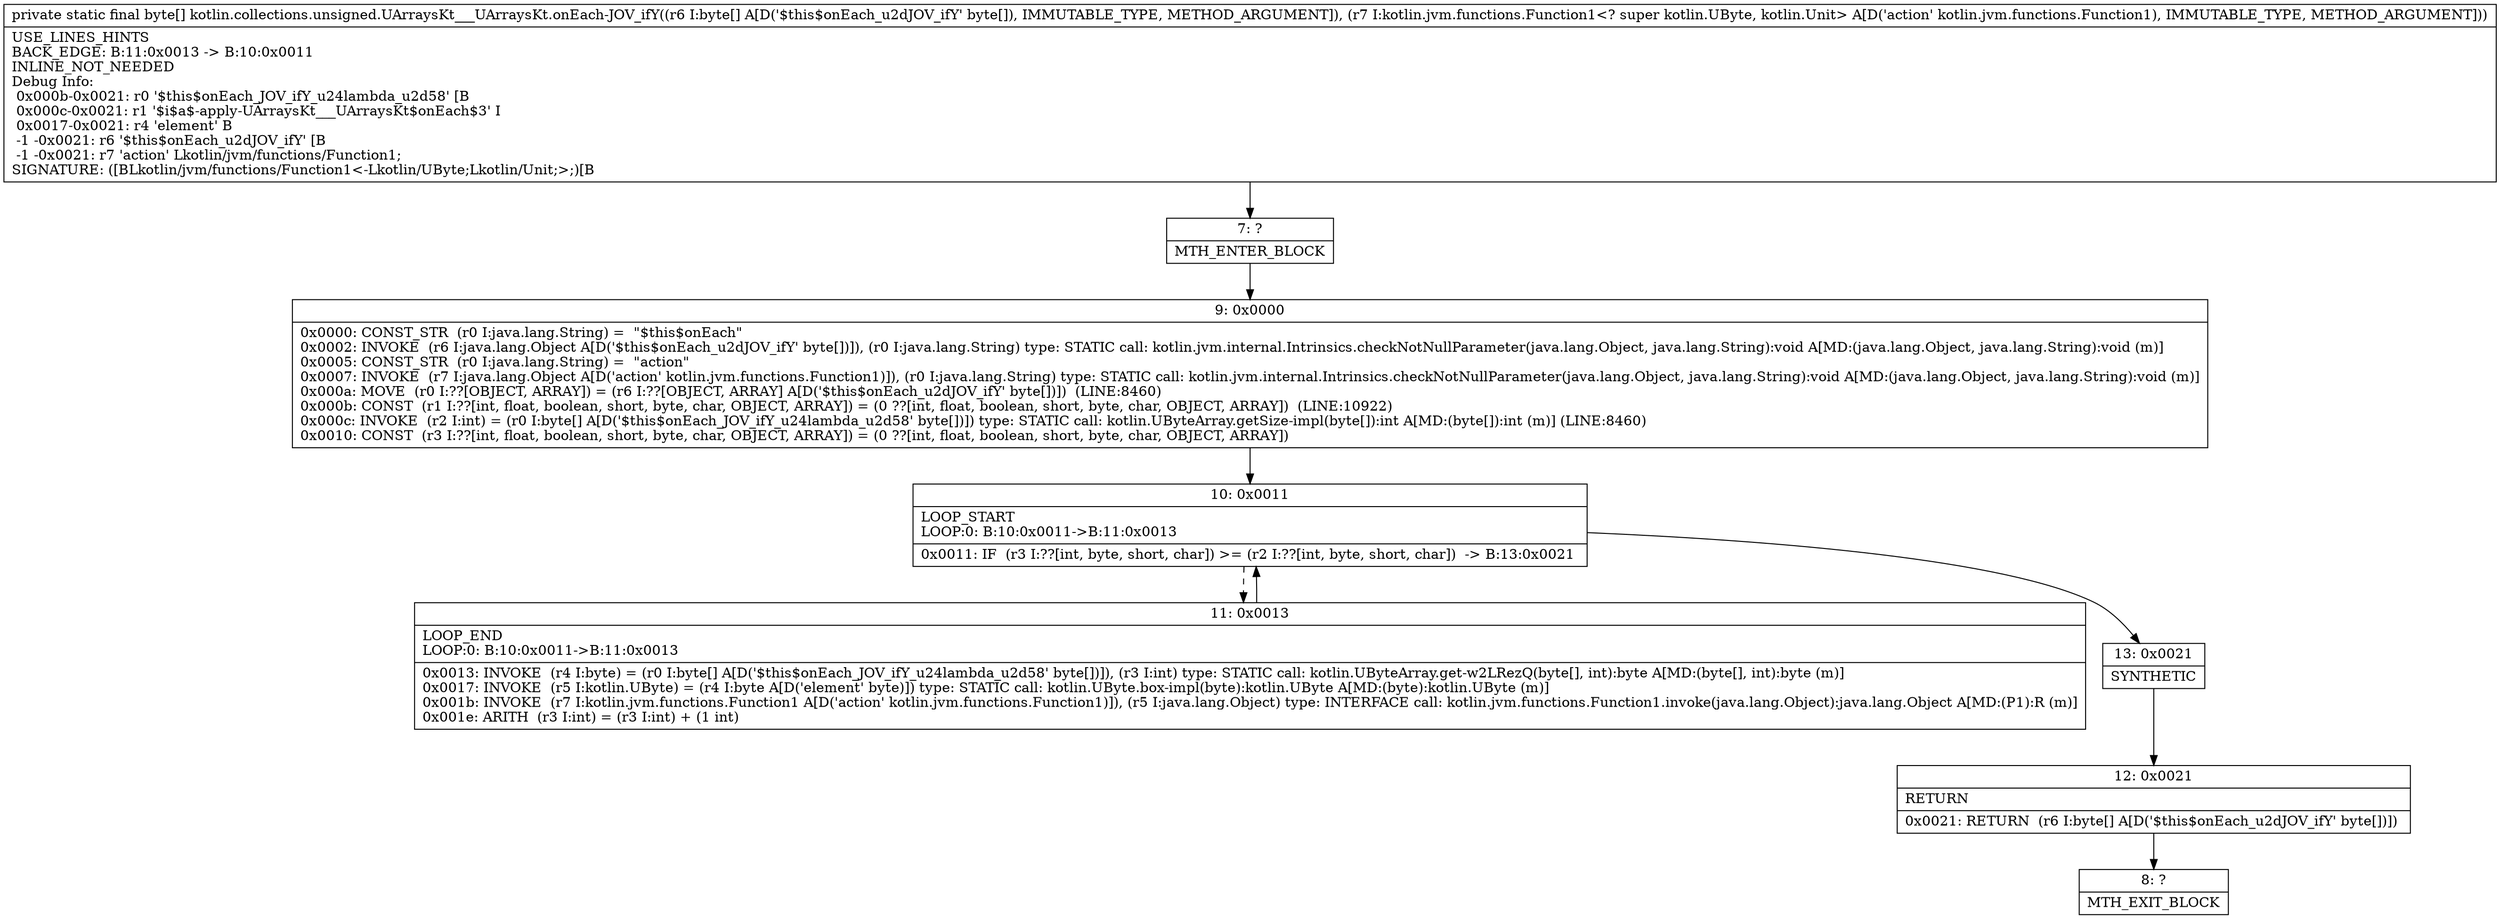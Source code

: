digraph "CFG forkotlin.collections.unsigned.UArraysKt___UArraysKt.onEach\-JOV_ifY([BLkotlin\/jvm\/functions\/Function1;)[B" {
Node_7 [shape=record,label="{7\:\ ?|MTH_ENTER_BLOCK\l}"];
Node_9 [shape=record,label="{9\:\ 0x0000|0x0000: CONST_STR  (r0 I:java.lang.String) =  \"$this$onEach\" \l0x0002: INVOKE  (r6 I:java.lang.Object A[D('$this$onEach_u2dJOV_ifY' byte[])]), (r0 I:java.lang.String) type: STATIC call: kotlin.jvm.internal.Intrinsics.checkNotNullParameter(java.lang.Object, java.lang.String):void A[MD:(java.lang.Object, java.lang.String):void (m)]\l0x0005: CONST_STR  (r0 I:java.lang.String) =  \"action\" \l0x0007: INVOKE  (r7 I:java.lang.Object A[D('action' kotlin.jvm.functions.Function1)]), (r0 I:java.lang.String) type: STATIC call: kotlin.jvm.internal.Intrinsics.checkNotNullParameter(java.lang.Object, java.lang.String):void A[MD:(java.lang.Object, java.lang.String):void (m)]\l0x000a: MOVE  (r0 I:??[OBJECT, ARRAY]) = (r6 I:??[OBJECT, ARRAY] A[D('$this$onEach_u2dJOV_ifY' byte[])])  (LINE:8460)\l0x000b: CONST  (r1 I:??[int, float, boolean, short, byte, char, OBJECT, ARRAY]) = (0 ??[int, float, boolean, short, byte, char, OBJECT, ARRAY])  (LINE:10922)\l0x000c: INVOKE  (r2 I:int) = (r0 I:byte[] A[D('$this$onEach_JOV_ifY_u24lambda_u2d58' byte[])]) type: STATIC call: kotlin.UByteArray.getSize\-impl(byte[]):int A[MD:(byte[]):int (m)] (LINE:8460)\l0x0010: CONST  (r3 I:??[int, float, boolean, short, byte, char, OBJECT, ARRAY]) = (0 ??[int, float, boolean, short, byte, char, OBJECT, ARRAY]) \l}"];
Node_10 [shape=record,label="{10\:\ 0x0011|LOOP_START\lLOOP:0: B:10:0x0011\-\>B:11:0x0013\l|0x0011: IF  (r3 I:??[int, byte, short, char]) \>= (r2 I:??[int, byte, short, char])  \-\> B:13:0x0021 \l}"];
Node_11 [shape=record,label="{11\:\ 0x0013|LOOP_END\lLOOP:0: B:10:0x0011\-\>B:11:0x0013\l|0x0013: INVOKE  (r4 I:byte) = (r0 I:byte[] A[D('$this$onEach_JOV_ifY_u24lambda_u2d58' byte[])]), (r3 I:int) type: STATIC call: kotlin.UByteArray.get\-w2LRezQ(byte[], int):byte A[MD:(byte[], int):byte (m)]\l0x0017: INVOKE  (r5 I:kotlin.UByte) = (r4 I:byte A[D('element' byte)]) type: STATIC call: kotlin.UByte.box\-impl(byte):kotlin.UByte A[MD:(byte):kotlin.UByte (m)]\l0x001b: INVOKE  (r7 I:kotlin.jvm.functions.Function1 A[D('action' kotlin.jvm.functions.Function1)]), (r5 I:java.lang.Object) type: INTERFACE call: kotlin.jvm.functions.Function1.invoke(java.lang.Object):java.lang.Object A[MD:(P1):R (m)]\l0x001e: ARITH  (r3 I:int) = (r3 I:int) + (1 int) \l}"];
Node_13 [shape=record,label="{13\:\ 0x0021|SYNTHETIC\l}"];
Node_12 [shape=record,label="{12\:\ 0x0021|RETURN\l|0x0021: RETURN  (r6 I:byte[] A[D('$this$onEach_u2dJOV_ifY' byte[])]) \l}"];
Node_8 [shape=record,label="{8\:\ ?|MTH_EXIT_BLOCK\l}"];
MethodNode[shape=record,label="{private static final byte[] kotlin.collections.unsigned.UArraysKt___UArraysKt.onEach\-JOV_ifY((r6 I:byte[] A[D('$this$onEach_u2dJOV_ifY' byte[]), IMMUTABLE_TYPE, METHOD_ARGUMENT]), (r7 I:kotlin.jvm.functions.Function1\<? super kotlin.UByte, kotlin.Unit\> A[D('action' kotlin.jvm.functions.Function1), IMMUTABLE_TYPE, METHOD_ARGUMENT]))  | USE_LINES_HINTS\lBACK_EDGE: B:11:0x0013 \-\> B:10:0x0011\lINLINE_NOT_NEEDED\lDebug Info:\l  0x000b\-0x0021: r0 '$this$onEach_JOV_ifY_u24lambda_u2d58' [B\l  0x000c\-0x0021: r1 '$i$a$\-apply\-UArraysKt___UArraysKt$onEach$3' I\l  0x0017\-0x0021: r4 'element' B\l  \-1 \-0x0021: r6 '$this$onEach_u2dJOV_ifY' [B\l  \-1 \-0x0021: r7 'action' Lkotlin\/jvm\/functions\/Function1;\lSIGNATURE: ([BLkotlin\/jvm\/functions\/Function1\<\-Lkotlin\/UByte;Lkotlin\/Unit;\>;)[B\l}"];
MethodNode -> Node_7;Node_7 -> Node_9;
Node_9 -> Node_10;
Node_10 -> Node_11[style=dashed];
Node_10 -> Node_13;
Node_11 -> Node_10;
Node_13 -> Node_12;
Node_12 -> Node_8;
}

